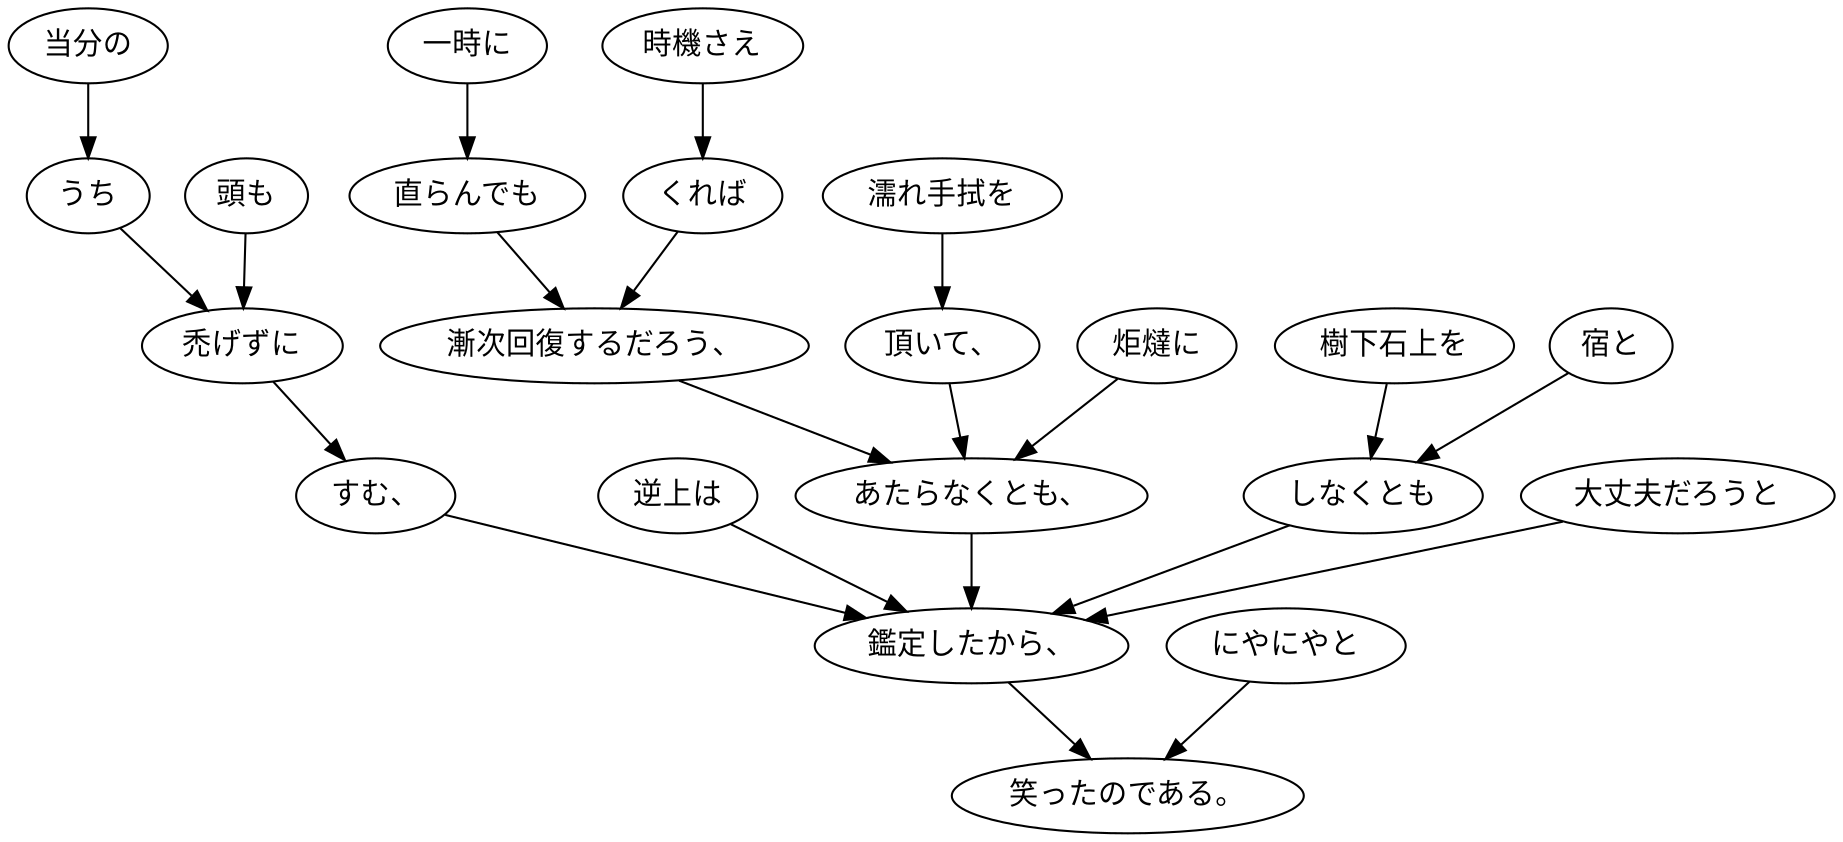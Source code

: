 digraph graph5012 {
	node0 [label="当分の"];
	node1 [label="うち"];
	node2 [label="頭も"];
	node3 [label="禿げずに"];
	node4 [label="すむ、"];
	node5 [label="逆上は"];
	node6 [label="一時に"];
	node7 [label="直らんでも"];
	node8 [label="時機さえ"];
	node9 [label="くれば"];
	node10 [label="漸次回復するだろう、"];
	node11 [label="濡れ手拭を"];
	node12 [label="頂いて、"];
	node13 [label="炬燵に"];
	node14 [label="あたらなくとも、"];
	node15 [label="樹下石上を"];
	node16 [label="宿と"];
	node17 [label="しなくとも"];
	node18 [label="大丈夫だろうと"];
	node19 [label="鑑定したから、"];
	node20 [label="にやにやと"];
	node21 [label="笑ったのである。"];
	node0 -> node1;
	node1 -> node3;
	node2 -> node3;
	node3 -> node4;
	node4 -> node19;
	node5 -> node19;
	node6 -> node7;
	node7 -> node10;
	node8 -> node9;
	node9 -> node10;
	node10 -> node14;
	node11 -> node12;
	node12 -> node14;
	node13 -> node14;
	node14 -> node19;
	node15 -> node17;
	node16 -> node17;
	node17 -> node19;
	node18 -> node19;
	node19 -> node21;
	node20 -> node21;
}
